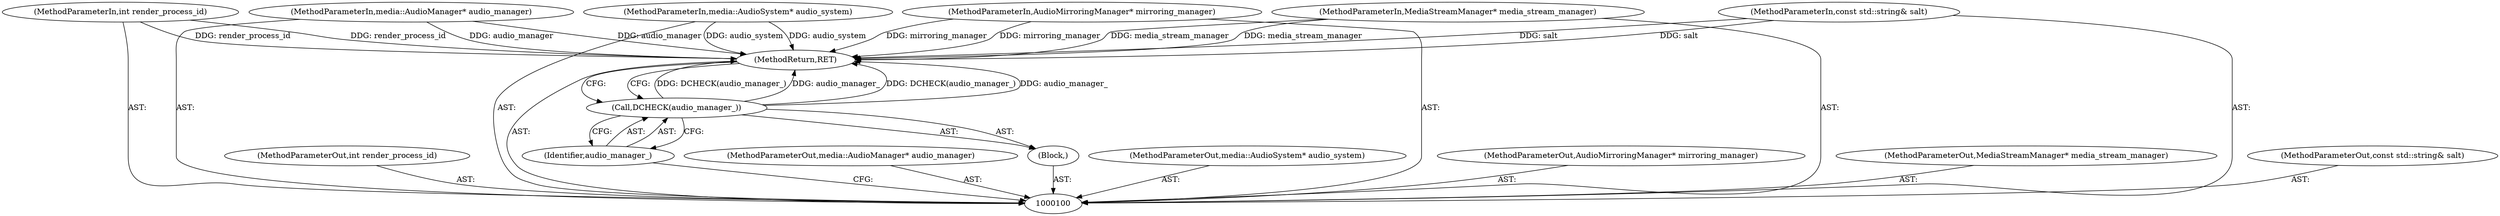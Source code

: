 digraph "0_Chrome_04ff52bb66284467ccb43d90800013b89ee8db75_3" {
"1000110" [label="(MethodReturn,RET)"];
"1000101" [label="(MethodParameterIn,int render_process_id)"];
"1000124" [label="(MethodParameterOut,int render_process_id)"];
"1000107" [label="(Block,)"];
"1000108" [label="(Call,DCHECK(audio_manager_))"];
"1000109" [label="(Identifier,audio_manager_)"];
"1000102" [label="(MethodParameterIn,media::AudioManager* audio_manager)"];
"1000125" [label="(MethodParameterOut,media::AudioManager* audio_manager)"];
"1000103" [label="(MethodParameterIn,media::AudioSystem* audio_system)"];
"1000126" [label="(MethodParameterOut,media::AudioSystem* audio_system)"];
"1000104" [label="(MethodParameterIn,AudioMirroringManager* mirroring_manager)"];
"1000127" [label="(MethodParameterOut,AudioMirroringManager* mirroring_manager)"];
"1000105" [label="(MethodParameterIn,MediaStreamManager* media_stream_manager)"];
"1000128" [label="(MethodParameterOut,MediaStreamManager* media_stream_manager)"];
"1000106" [label="(MethodParameterIn,const std::string& salt)"];
"1000129" [label="(MethodParameterOut,const std::string& salt)"];
"1000110" -> "1000100"  [label="AST: "];
"1000110" -> "1000108"  [label="CFG: "];
"1000108" -> "1000110"  [label="DDG: DCHECK(audio_manager_)"];
"1000108" -> "1000110"  [label="DDG: audio_manager_"];
"1000104" -> "1000110"  [label="DDG: mirroring_manager"];
"1000105" -> "1000110"  [label="DDG: media_stream_manager"];
"1000103" -> "1000110"  [label="DDG: audio_system"];
"1000102" -> "1000110"  [label="DDG: audio_manager"];
"1000101" -> "1000110"  [label="DDG: render_process_id"];
"1000106" -> "1000110"  [label="DDG: salt"];
"1000101" -> "1000100"  [label="AST: "];
"1000101" -> "1000110"  [label="DDG: render_process_id"];
"1000124" -> "1000100"  [label="AST: "];
"1000107" -> "1000100"  [label="AST: "];
"1000108" -> "1000107"  [label="AST: "];
"1000108" -> "1000107"  [label="AST: "];
"1000108" -> "1000109"  [label="CFG: "];
"1000109" -> "1000108"  [label="AST: "];
"1000110" -> "1000108"  [label="CFG: "];
"1000108" -> "1000110"  [label="DDG: DCHECK(audio_manager_)"];
"1000108" -> "1000110"  [label="DDG: audio_manager_"];
"1000109" -> "1000108"  [label="AST: "];
"1000109" -> "1000100"  [label="CFG: "];
"1000108" -> "1000109"  [label="CFG: "];
"1000102" -> "1000100"  [label="AST: "];
"1000102" -> "1000110"  [label="DDG: audio_manager"];
"1000125" -> "1000100"  [label="AST: "];
"1000103" -> "1000100"  [label="AST: "];
"1000103" -> "1000110"  [label="DDG: audio_system"];
"1000126" -> "1000100"  [label="AST: "];
"1000104" -> "1000100"  [label="AST: "];
"1000104" -> "1000110"  [label="DDG: mirroring_manager"];
"1000127" -> "1000100"  [label="AST: "];
"1000105" -> "1000100"  [label="AST: "];
"1000105" -> "1000110"  [label="DDG: media_stream_manager"];
"1000128" -> "1000100"  [label="AST: "];
"1000106" -> "1000100"  [label="AST: "];
"1000106" -> "1000110"  [label="DDG: salt"];
"1000129" -> "1000100"  [label="AST: "];
}
